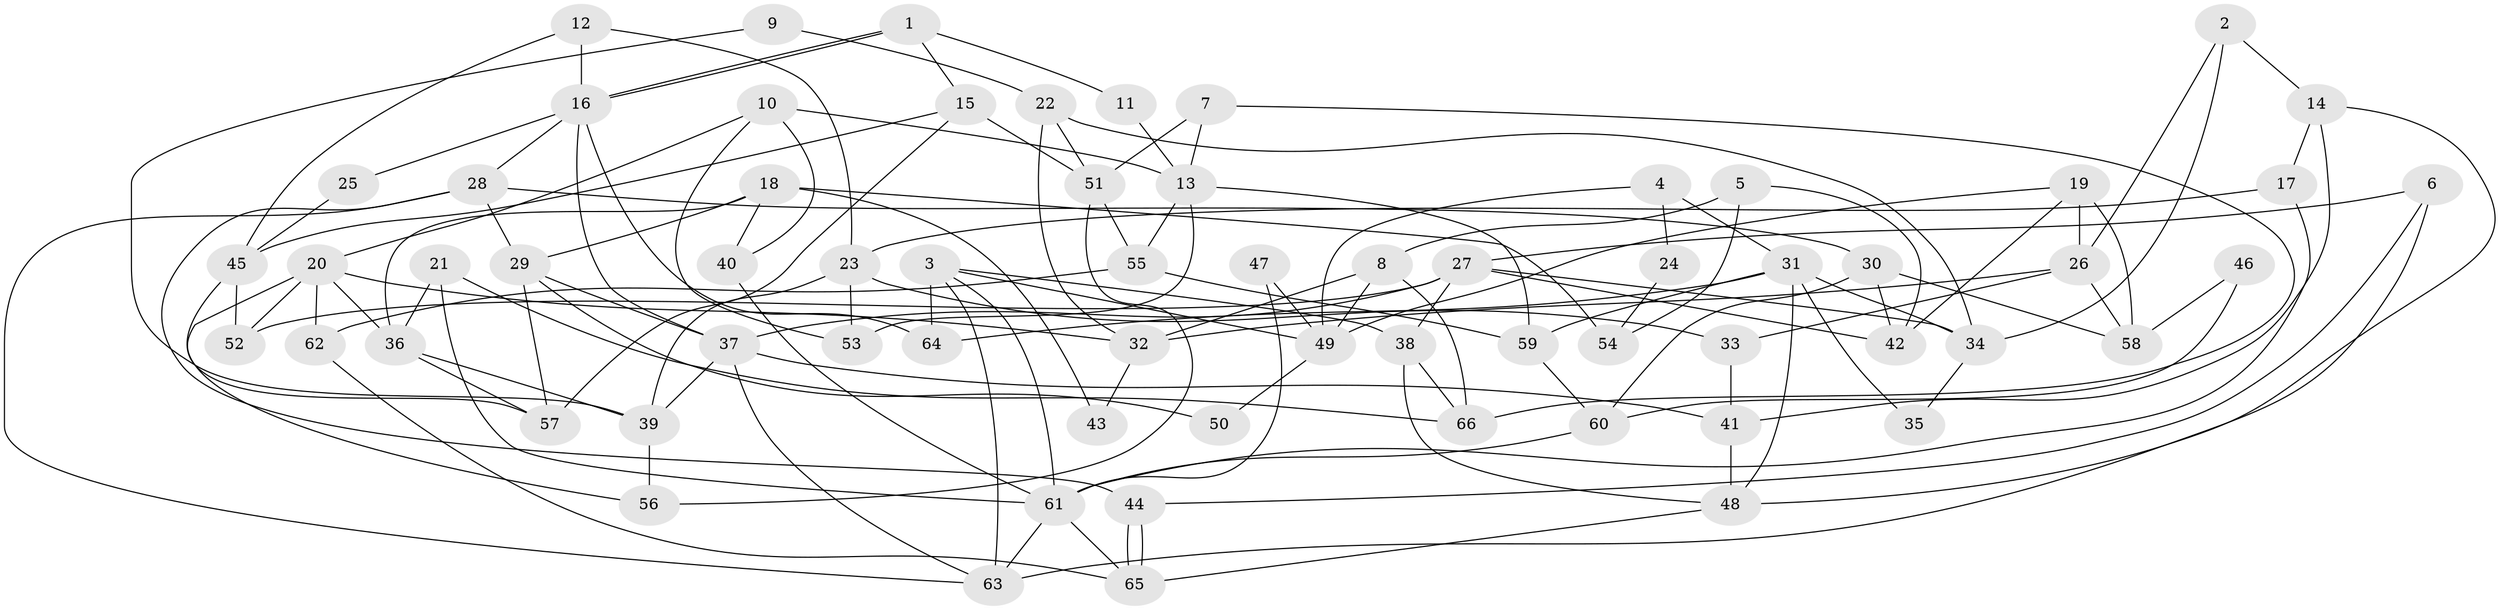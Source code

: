 // coarse degree distribution, {3: 0.21052631578947367, 2: 0.15789473684210525, 4: 0.21052631578947367, 6: 0.15789473684210525, 7: 0.10526315789473684, 5: 0.05263157894736842, 8: 0.05263157894736842, 11: 0.05263157894736842}
// Generated by graph-tools (version 1.1) at 2025/52/03/04/25 21:52:20]
// undirected, 66 vertices, 132 edges
graph export_dot {
graph [start="1"]
  node [color=gray90,style=filled];
  1;
  2;
  3;
  4;
  5;
  6;
  7;
  8;
  9;
  10;
  11;
  12;
  13;
  14;
  15;
  16;
  17;
  18;
  19;
  20;
  21;
  22;
  23;
  24;
  25;
  26;
  27;
  28;
  29;
  30;
  31;
  32;
  33;
  34;
  35;
  36;
  37;
  38;
  39;
  40;
  41;
  42;
  43;
  44;
  45;
  46;
  47;
  48;
  49;
  50;
  51;
  52;
  53;
  54;
  55;
  56;
  57;
  58;
  59;
  60;
  61;
  62;
  63;
  64;
  65;
  66;
  1 -- 16;
  1 -- 16;
  1 -- 15;
  1 -- 11;
  2 -- 34;
  2 -- 14;
  2 -- 26;
  3 -- 63;
  3 -- 38;
  3 -- 49;
  3 -- 61;
  3 -- 64;
  4 -- 49;
  4 -- 31;
  4 -- 24;
  5 -- 42;
  5 -- 8;
  5 -- 54;
  6 -- 27;
  6 -- 63;
  6 -- 44;
  7 -- 51;
  7 -- 13;
  7 -- 66;
  8 -- 32;
  8 -- 66;
  8 -- 49;
  9 -- 39;
  9 -- 22;
  10 -- 40;
  10 -- 20;
  10 -- 13;
  10 -- 53;
  11 -- 13;
  12 -- 16;
  12 -- 23;
  12 -- 45;
  13 -- 59;
  13 -- 53;
  13 -- 55;
  14 -- 17;
  14 -- 41;
  14 -- 48;
  15 -- 51;
  15 -- 57;
  15 -- 45;
  16 -- 28;
  16 -- 25;
  16 -- 37;
  16 -- 64;
  17 -- 61;
  17 -- 23;
  18 -- 36;
  18 -- 29;
  18 -- 40;
  18 -- 43;
  18 -- 54;
  19 -- 49;
  19 -- 26;
  19 -- 42;
  19 -- 58;
  20 -- 52;
  20 -- 32;
  20 -- 36;
  20 -- 56;
  20 -- 62;
  21 -- 61;
  21 -- 36;
  21 -- 66;
  22 -- 51;
  22 -- 34;
  22 -- 32;
  23 -- 53;
  23 -- 33;
  23 -- 39;
  24 -- 54;
  25 -- 45;
  26 -- 58;
  26 -- 32;
  26 -- 33;
  27 -- 37;
  27 -- 42;
  27 -- 34;
  27 -- 38;
  27 -- 52;
  28 -- 44;
  28 -- 63;
  28 -- 29;
  28 -- 30;
  29 -- 37;
  29 -- 50;
  29 -- 57;
  30 -- 60;
  30 -- 42;
  30 -- 58;
  31 -- 48;
  31 -- 64;
  31 -- 34;
  31 -- 35;
  31 -- 59;
  32 -- 43;
  33 -- 41;
  34 -- 35;
  36 -- 57;
  36 -- 39;
  37 -- 39;
  37 -- 41;
  37 -- 63;
  38 -- 66;
  38 -- 48;
  39 -- 56;
  40 -- 61;
  41 -- 48;
  44 -- 65;
  44 -- 65;
  45 -- 52;
  45 -- 57;
  46 -- 58;
  46 -- 60;
  47 -- 49;
  47 -- 61;
  48 -- 65;
  49 -- 50;
  51 -- 55;
  51 -- 56;
  55 -- 62;
  55 -- 59;
  59 -- 60;
  60 -- 61;
  61 -- 65;
  61 -- 63;
  62 -- 65;
}
